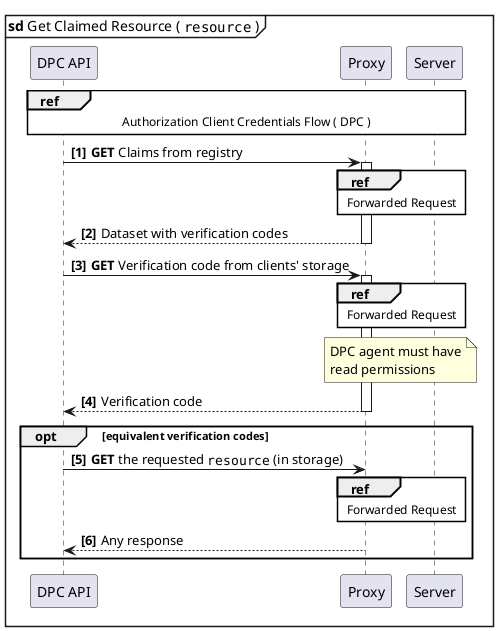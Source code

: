@startuml
'https://plantuml.com/sequence-diagram

skinparam sequenceReferenceBackgroundColor white

mainframe **sd** Get Claimed Resource ( ""resource"" )
autonumber 1 1 "<b>[0]"

participant "DPC API" as DPC_API
participant "Proxy" as Proxy
participant "Server" as Server

ref over DPC_API,Proxy,Server           : Authorization Client Credentials Flow ( DPC )
DPC_API     ->  Proxy                ++  : **GET** Claims from registry
ref over Proxy, Server                  : Forwarded Request
DPC_API     <-- Proxy                --  : Dataset with verification codes

DPC_API     ->  Proxy                ++  : **GET** Verification code from clients' storage
ref over Proxy, Server                  : Forwarded Request
note over Proxy, Server
DPC agent must have
read permissions
end note
DPC_API     <-- Proxy                --  : Verification code

opt equivalent verification codes
DPC_API     ->  Proxy                 : **GET** the requested ""resource"" (in storage)
ref over Proxy, Server                  : Forwarded Request
DPC_API     <-- Proxy                 : Any response
end
@enduml